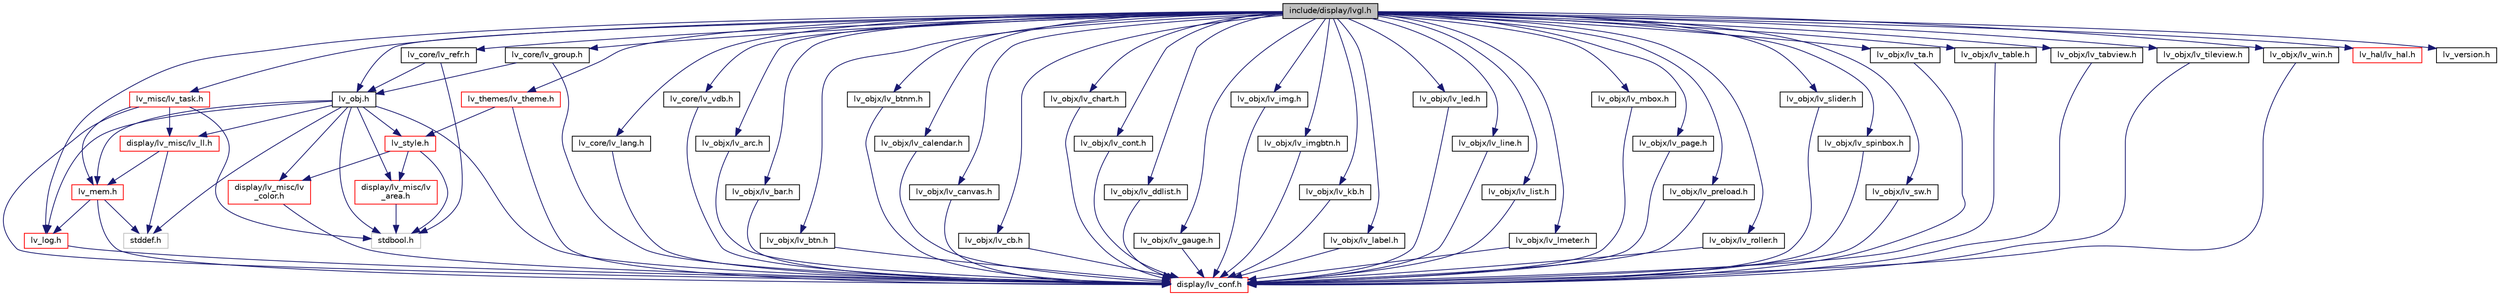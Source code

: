 digraph "include/display/lvgl.h"
{
 // LATEX_PDF_SIZE
  edge [fontname="Helvetica",fontsize="10",labelfontname="Helvetica",labelfontsize="10"];
  node [fontname="Helvetica",fontsize="10",shape=record];
  Node1 [label="include/display/lvgl.h",height=0.2,width=0.4,color="black", fillcolor="grey75", style="filled", fontcolor="black",tooltip=" "];
  Node1 -> Node2 [color="midnightblue",fontsize="10",style="solid"];
  Node2 [label="lv_core/lv_group.h",height=0.2,width=0.4,color="black", fillcolor="white", style="filled",URL="$lv__group_8h.html",tooltip=" "];
  Node2 -> Node3 [color="midnightblue",fontsize="10",style="solid"];
  Node3 [label="display/lv_conf.h",height=0.2,width=0.4,color="red", fillcolor="white", style="filled",URL="$lv__conf_8h.html",tooltip=" "];
  Node2 -> Node5 [color="midnightblue",fontsize="10",style="solid"];
  Node5 [label="lv_obj.h",height=0.2,width=0.4,color="black", fillcolor="white", style="filled",URL="$lv__obj_8h.html",tooltip=" "];
  Node5 -> Node3 [color="midnightblue",fontsize="10",style="solid"];
  Node5 -> Node6 [color="midnightblue",fontsize="10",style="solid"];
  Node6 [label="stdbool.h",height=0.2,width=0.4,color="grey75", fillcolor="white", style="filled",tooltip=" "];
  Node5 -> Node7 [color="midnightblue",fontsize="10",style="solid"];
  Node7 [label="stddef.h",height=0.2,width=0.4,color="grey75", fillcolor="white", style="filled",tooltip=" "];
  Node5 -> Node8 [color="midnightblue",fontsize="10",style="solid"];
  Node8 [label="display/lv_misc/lv\l_area.h",height=0.2,width=0.4,color="red", fillcolor="white", style="filled",URL="$lv__area_8h.html",tooltip=" "];
  Node8 -> Node6 [color="midnightblue",fontsize="10",style="solid"];
  Node5 -> Node11 [color="midnightblue",fontsize="10",style="solid"];
  Node11 [label="display/lv_misc/lv\l_color.h",height=0.2,width=0.4,color="red", fillcolor="white", style="filled",URL="$lv__color_8h.html",tooltip=" "];
  Node11 -> Node3 [color="midnightblue",fontsize="10",style="solid"];
  Node5 -> Node12 [color="midnightblue",fontsize="10",style="solid"];
  Node12 [label="display/lv_misc/lv_ll.h",height=0.2,width=0.4,color="red", fillcolor="white", style="filled",URL="$lv__ll_8h.html",tooltip=" "];
  Node12 -> Node7 [color="midnightblue",fontsize="10",style="solid"];
  Node12 -> Node13 [color="midnightblue",fontsize="10",style="solid"];
  Node13 [label="lv_mem.h",height=0.2,width=0.4,color="red", fillcolor="white", style="filled",URL="$lv__mem_8h.html",tooltip=" "];
  Node13 -> Node3 [color="midnightblue",fontsize="10",style="solid"];
  Node13 -> Node7 [color="midnightblue",fontsize="10",style="solid"];
  Node13 -> Node14 [color="midnightblue",fontsize="10",style="solid"];
  Node14 [label="lv_log.h",height=0.2,width=0.4,color="red", fillcolor="white", style="filled",URL="$lv__log_8h.html",tooltip=" "];
  Node14 -> Node3 [color="midnightblue",fontsize="10",style="solid"];
  Node5 -> Node14 [color="midnightblue",fontsize="10",style="solid"];
  Node5 -> Node13 [color="midnightblue",fontsize="10",style="solid"];
  Node5 -> Node15 [color="midnightblue",fontsize="10",style="solid"];
  Node15 [label="lv_style.h",height=0.2,width=0.4,color="red", fillcolor="white", style="filled",URL="$lv__style_8h.html",tooltip=" "];
  Node15 -> Node6 [color="midnightblue",fontsize="10",style="solid"];
  Node15 -> Node8 [color="midnightblue",fontsize="10",style="solid"];
  Node15 -> Node11 [color="midnightblue",fontsize="10",style="solid"];
  Node1 -> Node20 [color="midnightblue",fontsize="10",style="solid"];
  Node20 [label="lv_core/lv_lang.h",height=0.2,width=0.4,color="black", fillcolor="white", style="filled",URL="$lv__lang_8h.html",tooltip=" "];
  Node20 -> Node3 [color="midnightblue",fontsize="10",style="solid"];
  Node1 -> Node5 [color="midnightblue",fontsize="10",style="solid"];
  Node1 -> Node21 [color="midnightblue",fontsize="10",style="solid"];
  Node21 [label="lv_core/lv_refr.h",height=0.2,width=0.4,color="black", fillcolor="white", style="filled",URL="$lv__refr_8h.html",tooltip=" "];
  Node21 -> Node6 [color="midnightblue",fontsize="10",style="solid"];
  Node21 -> Node5 [color="midnightblue",fontsize="10",style="solid"];
  Node1 -> Node22 [color="midnightblue",fontsize="10",style="solid"];
  Node22 [label="lv_core/lv_vdb.h",height=0.2,width=0.4,color="black", fillcolor="white", style="filled",URL="$lv__vdb_8h.html",tooltip=" "];
  Node22 -> Node3 [color="midnightblue",fontsize="10",style="solid"];
  Node1 -> Node23 [color="midnightblue",fontsize="10",style="solid"];
  Node23 [label="lv_hal/lv_hal.h",height=0.2,width=0.4,color="red", fillcolor="white", style="filled",URL="$lv__hal_8h.html",tooltip=" "];
  Node1 -> Node14 [color="midnightblue",fontsize="10",style="solid"];
  Node1 -> Node27 [color="midnightblue",fontsize="10",style="solid"];
  Node27 [label="lv_misc/lv_task.h",height=0.2,width=0.4,color="red", fillcolor="white", style="filled",URL="$lv__task_8h.html",tooltip=" "];
  Node27 -> Node3 [color="midnightblue",fontsize="10",style="solid"];
  Node27 -> Node6 [color="midnightblue",fontsize="10",style="solid"];
  Node27 -> Node12 [color="midnightblue",fontsize="10",style="solid"];
  Node27 -> Node13 [color="midnightblue",fontsize="10",style="solid"];
  Node1 -> Node28 [color="midnightblue",fontsize="10",style="solid"];
  Node28 [label="lv_objx/lv_arc.h",height=0.2,width=0.4,color="black", fillcolor="white", style="filled",URL="$lv__arc_8h.html",tooltip=" "];
  Node28 -> Node3 [color="midnightblue",fontsize="10",style="solid"];
  Node1 -> Node29 [color="midnightblue",fontsize="10",style="solid"];
  Node29 [label="lv_objx/lv_bar.h",height=0.2,width=0.4,color="black", fillcolor="white", style="filled",URL="$lv__bar_8h.html",tooltip=" "];
  Node29 -> Node3 [color="midnightblue",fontsize="10",style="solid"];
  Node1 -> Node30 [color="midnightblue",fontsize="10",style="solid"];
  Node30 [label="lv_objx/lv_btn.h",height=0.2,width=0.4,color="black", fillcolor="white", style="filled",URL="$lv__btn_8h.html",tooltip=" "];
  Node30 -> Node3 [color="midnightblue",fontsize="10",style="solid"];
  Node1 -> Node31 [color="midnightblue",fontsize="10",style="solid"];
  Node31 [label="lv_objx/lv_btnm.h",height=0.2,width=0.4,color="black", fillcolor="white", style="filled",URL="$lv__btnm_8h.html",tooltip=" "];
  Node31 -> Node3 [color="midnightblue",fontsize="10",style="solid"];
  Node1 -> Node32 [color="midnightblue",fontsize="10",style="solid"];
  Node32 [label="lv_objx/lv_calendar.h",height=0.2,width=0.4,color="black", fillcolor="white", style="filled",URL="$lv__calendar_8h.html",tooltip=" "];
  Node32 -> Node3 [color="midnightblue",fontsize="10",style="solid"];
  Node1 -> Node33 [color="midnightblue",fontsize="10",style="solid"];
  Node33 [label="lv_objx/lv_canvas.h",height=0.2,width=0.4,color="black", fillcolor="white", style="filled",URL="$lv__canvas_8h.html",tooltip=" "];
  Node33 -> Node3 [color="midnightblue",fontsize="10",style="solid"];
  Node1 -> Node34 [color="midnightblue",fontsize="10",style="solid"];
  Node34 [label="lv_objx/lv_cb.h",height=0.2,width=0.4,color="black", fillcolor="white", style="filled",URL="$lv__cb_8h.html",tooltip=" "];
  Node34 -> Node3 [color="midnightblue",fontsize="10",style="solid"];
  Node1 -> Node35 [color="midnightblue",fontsize="10",style="solid"];
  Node35 [label="lv_objx/lv_chart.h",height=0.2,width=0.4,color="black", fillcolor="white", style="filled",URL="$lv__chart_8h.html",tooltip=" "];
  Node35 -> Node3 [color="midnightblue",fontsize="10",style="solid"];
  Node1 -> Node36 [color="midnightblue",fontsize="10",style="solid"];
  Node36 [label="lv_objx/lv_cont.h",height=0.2,width=0.4,color="black", fillcolor="white", style="filled",URL="$lv__cont_8h.html",tooltip=" "];
  Node36 -> Node3 [color="midnightblue",fontsize="10",style="solid"];
  Node1 -> Node37 [color="midnightblue",fontsize="10",style="solid"];
  Node37 [label="lv_objx/lv_ddlist.h",height=0.2,width=0.4,color="black", fillcolor="white", style="filled",URL="$lv__ddlist_8h.html",tooltip=" "];
  Node37 -> Node3 [color="midnightblue",fontsize="10",style="solid"];
  Node1 -> Node38 [color="midnightblue",fontsize="10",style="solid"];
  Node38 [label="lv_objx/lv_gauge.h",height=0.2,width=0.4,color="black", fillcolor="white", style="filled",URL="$lv__gauge_8h.html",tooltip=" "];
  Node38 -> Node3 [color="midnightblue",fontsize="10",style="solid"];
  Node1 -> Node39 [color="midnightblue",fontsize="10",style="solid"];
  Node39 [label="lv_objx/lv_img.h",height=0.2,width=0.4,color="black", fillcolor="white", style="filled",URL="$lv__img_8h.html",tooltip=" "];
  Node39 -> Node3 [color="midnightblue",fontsize="10",style="solid"];
  Node1 -> Node40 [color="midnightblue",fontsize="10",style="solid"];
  Node40 [label="lv_objx/lv_imgbtn.h",height=0.2,width=0.4,color="black", fillcolor="white", style="filled",URL="$lv__imgbtn_8h.html",tooltip=" "];
  Node40 -> Node3 [color="midnightblue",fontsize="10",style="solid"];
  Node1 -> Node41 [color="midnightblue",fontsize="10",style="solid"];
  Node41 [label="lv_objx/lv_kb.h",height=0.2,width=0.4,color="black", fillcolor="white", style="filled",URL="$lv__kb_8h.html",tooltip=" "];
  Node41 -> Node3 [color="midnightblue",fontsize="10",style="solid"];
  Node1 -> Node42 [color="midnightblue",fontsize="10",style="solid"];
  Node42 [label="lv_objx/lv_label.h",height=0.2,width=0.4,color="black", fillcolor="white", style="filled",URL="$lv__label_8h.html",tooltip=" "];
  Node42 -> Node3 [color="midnightblue",fontsize="10",style="solid"];
  Node1 -> Node43 [color="midnightblue",fontsize="10",style="solid"];
  Node43 [label="lv_objx/lv_led.h",height=0.2,width=0.4,color="black", fillcolor="white", style="filled",URL="$lv__led_8h.html",tooltip=" "];
  Node43 -> Node3 [color="midnightblue",fontsize="10",style="solid"];
  Node1 -> Node44 [color="midnightblue",fontsize="10",style="solid"];
  Node44 [label="lv_objx/lv_line.h",height=0.2,width=0.4,color="black", fillcolor="white", style="filled",URL="$lv__line_8h.html",tooltip=" "];
  Node44 -> Node3 [color="midnightblue",fontsize="10",style="solid"];
  Node1 -> Node45 [color="midnightblue",fontsize="10",style="solid"];
  Node45 [label="lv_objx/lv_list.h",height=0.2,width=0.4,color="black", fillcolor="white", style="filled",URL="$lv__list_8h.html",tooltip=" "];
  Node45 -> Node3 [color="midnightblue",fontsize="10",style="solid"];
  Node1 -> Node46 [color="midnightblue",fontsize="10",style="solid"];
  Node46 [label="lv_objx/lv_lmeter.h",height=0.2,width=0.4,color="black", fillcolor="white", style="filled",URL="$lv__lmeter_8h.html",tooltip=" "];
  Node46 -> Node3 [color="midnightblue",fontsize="10",style="solid"];
  Node1 -> Node47 [color="midnightblue",fontsize="10",style="solid"];
  Node47 [label="lv_objx/lv_mbox.h",height=0.2,width=0.4,color="black", fillcolor="white", style="filled",URL="$lv__mbox_8h.html",tooltip=" "];
  Node47 -> Node3 [color="midnightblue",fontsize="10",style="solid"];
  Node1 -> Node48 [color="midnightblue",fontsize="10",style="solid"];
  Node48 [label="lv_objx/lv_page.h",height=0.2,width=0.4,color="black", fillcolor="white", style="filled",URL="$lv__page_8h.html",tooltip=" "];
  Node48 -> Node3 [color="midnightblue",fontsize="10",style="solid"];
  Node1 -> Node49 [color="midnightblue",fontsize="10",style="solid"];
  Node49 [label="lv_objx/lv_preload.h",height=0.2,width=0.4,color="black", fillcolor="white", style="filled",URL="$lv__preload_8h.html",tooltip=" "];
  Node49 -> Node3 [color="midnightblue",fontsize="10",style="solid"];
  Node1 -> Node50 [color="midnightblue",fontsize="10",style="solid"];
  Node50 [label="lv_objx/lv_roller.h",height=0.2,width=0.4,color="black", fillcolor="white", style="filled",URL="$lv__roller_8h.html",tooltip=" "];
  Node50 -> Node3 [color="midnightblue",fontsize="10",style="solid"];
  Node1 -> Node51 [color="midnightblue",fontsize="10",style="solid"];
  Node51 [label="lv_objx/lv_slider.h",height=0.2,width=0.4,color="black", fillcolor="white", style="filled",URL="$lv__slider_8h.html",tooltip=" "];
  Node51 -> Node3 [color="midnightblue",fontsize="10",style="solid"];
  Node1 -> Node52 [color="midnightblue",fontsize="10",style="solid"];
  Node52 [label="lv_objx/lv_spinbox.h",height=0.2,width=0.4,color="black", fillcolor="white", style="filled",URL="$lv__spinbox_8h.html",tooltip=" "];
  Node52 -> Node3 [color="midnightblue",fontsize="10",style="solid"];
  Node1 -> Node53 [color="midnightblue",fontsize="10",style="solid"];
  Node53 [label="lv_objx/lv_sw.h",height=0.2,width=0.4,color="black", fillcolor="white", style="filled",URL="$lv__sw_8h.html",tooltip=" "];
  Node53 -> Node3 [color="midnightblue",fontsize="10",style="solid"];
  Node1 -> Node54 [color="midnightblue",fontsize="10",style="solid"];
  Node54 [label="lv_objx/lv_ta.h",height=0.2,width=0.4,color="black", fillcolor="white", style="filled",URL="$lv__ta_8h.html",tooltip=" "];
  Node54 -> Node3 [color="midnightblue",fontsize="10",style="solid"];
  Node1 -> Node55 [color="midnightblue",fontsize="10",style="solid"];
  Node55 [label="lv_objx/lv_table.h",height=0.2,width=0.4,color="black", fillcolor="white", style="filled",URL="$lv__table_8h.html",tooltip=" "];
  Node55 -> Node3 [color="midnightblue",fontsize="10",style="solid"];
  Node1 -> Node56 [color="midnightblue",fontsize="10",style="solid"];
  Node56 [label="lv_objx/lv_tabview.h",height=0.2,width=0.4,color="black", fillcolor="white", style="filled",URL="$lv__tabview_8h.html",tooltip=" "];
  Node56 -> Node3 [color="midnightblue",fontsize="10",style="solid"];
  Node1 -> Node57 [color="midnightblue",fontsize="10",style="solid"];
  Node57 [label="lv_objx/lv_tileview.h",height=0.2,width=0.4,color="black", fillcolor="white", style="filled",URL="$lv__tileview_8h.html",tooltip=" "];
  Node57 -> Node3 [color="midnightblue",fontsize="10",style="solid"];
  Node1 -> Node58 [color="midnightblue",fontsize="10",style="solid"];
  Node58 [label="lv_objx/lv_win.h",height=0.2,width=0.4,color="black", fillcolor="white", style="filled",URL="$lv__win_8h.html",tooltip=" "];
  Node58 -> Node3 [color="midnightblue",fontsize="10",style="solid"];
  Node1 -> Node59 [color="midnightblue",fontsize="10",style="solid"];
  Node59 [label="lv_themes/lv_theme.h",height=0.2,width=0.4,color="red", fillcolor="white", style="filled",URL="$lv__theme_8h.html",tooltip=" "];
  Node59 -> Node3 [color="midnightblue",fontsize="10",style="solid"];
  Node59 -> Node15 [color="midnightblue",fontsize="10",style="solid"];
  Node1 -> Node68 [color="midnightblue",fontsize="10",style="solid"];
  Node68 [label="lv_version.h",height=0.2,width=0.4,color="black", fillcolor="white", style="filled",URL="$lv__version_8h.html",tooltip=" "];
}

